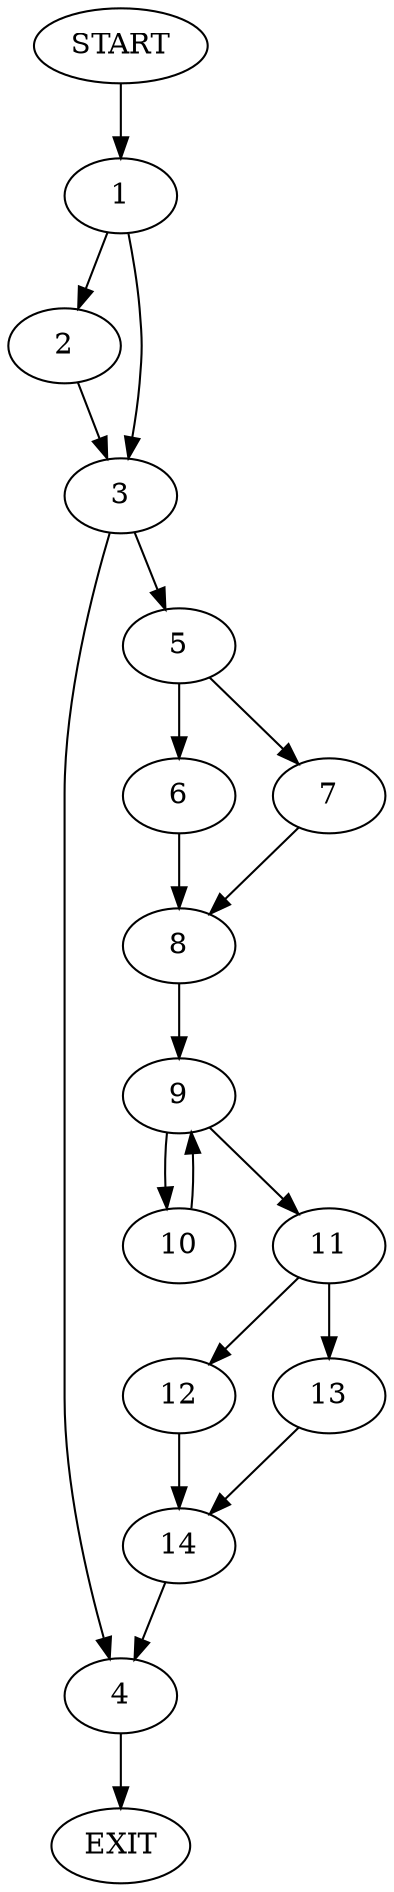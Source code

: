 digraph {
0 [label="START"]
15 [label="EXIT"]
0 -> 1
1 -> 2
1 -> 3
3 -> 4
3 -> 5
2 -> 3
5 -> 6
5 -> 7
4 -> 15
7 -> 8
6 -> 8
8 -> 9
9 -> 10
9 -> 11
10 -> 9
11 -> 12
11 -> 13
12 -> 14
13 -> 14
14 -> 4
}
